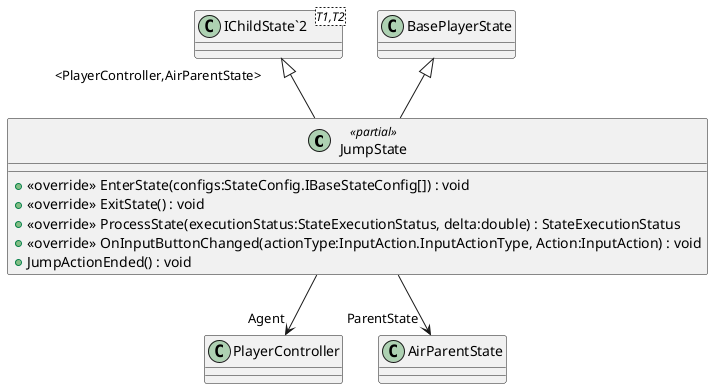 @startuml
class JumpState <<partial>> {
    + <<override>> EnterState(configs:StateConfig.IBaseStateConfig[]) : void
    + <<override>> ExitState() : void
    + <<override>> ProcessState(executionStatus:StateExecutionStatus, delta:double) : StateExecutionStatus
    + <<override>> OnInputButtonChanged(actionType:InputAction.InputActionType, Action:InputAction) : void
    + JumpActionEnded() : void
}
class "IChildState`2"<T1,T2> {
}
BasePlayerState <|-- JumpState
"IChildState`2" "<PlayerController,AirParentState>" <|-- JumpState
JumpState --> "Agent" PlayerController
JumpState --> "ParentState" AirParentState
@enduml
